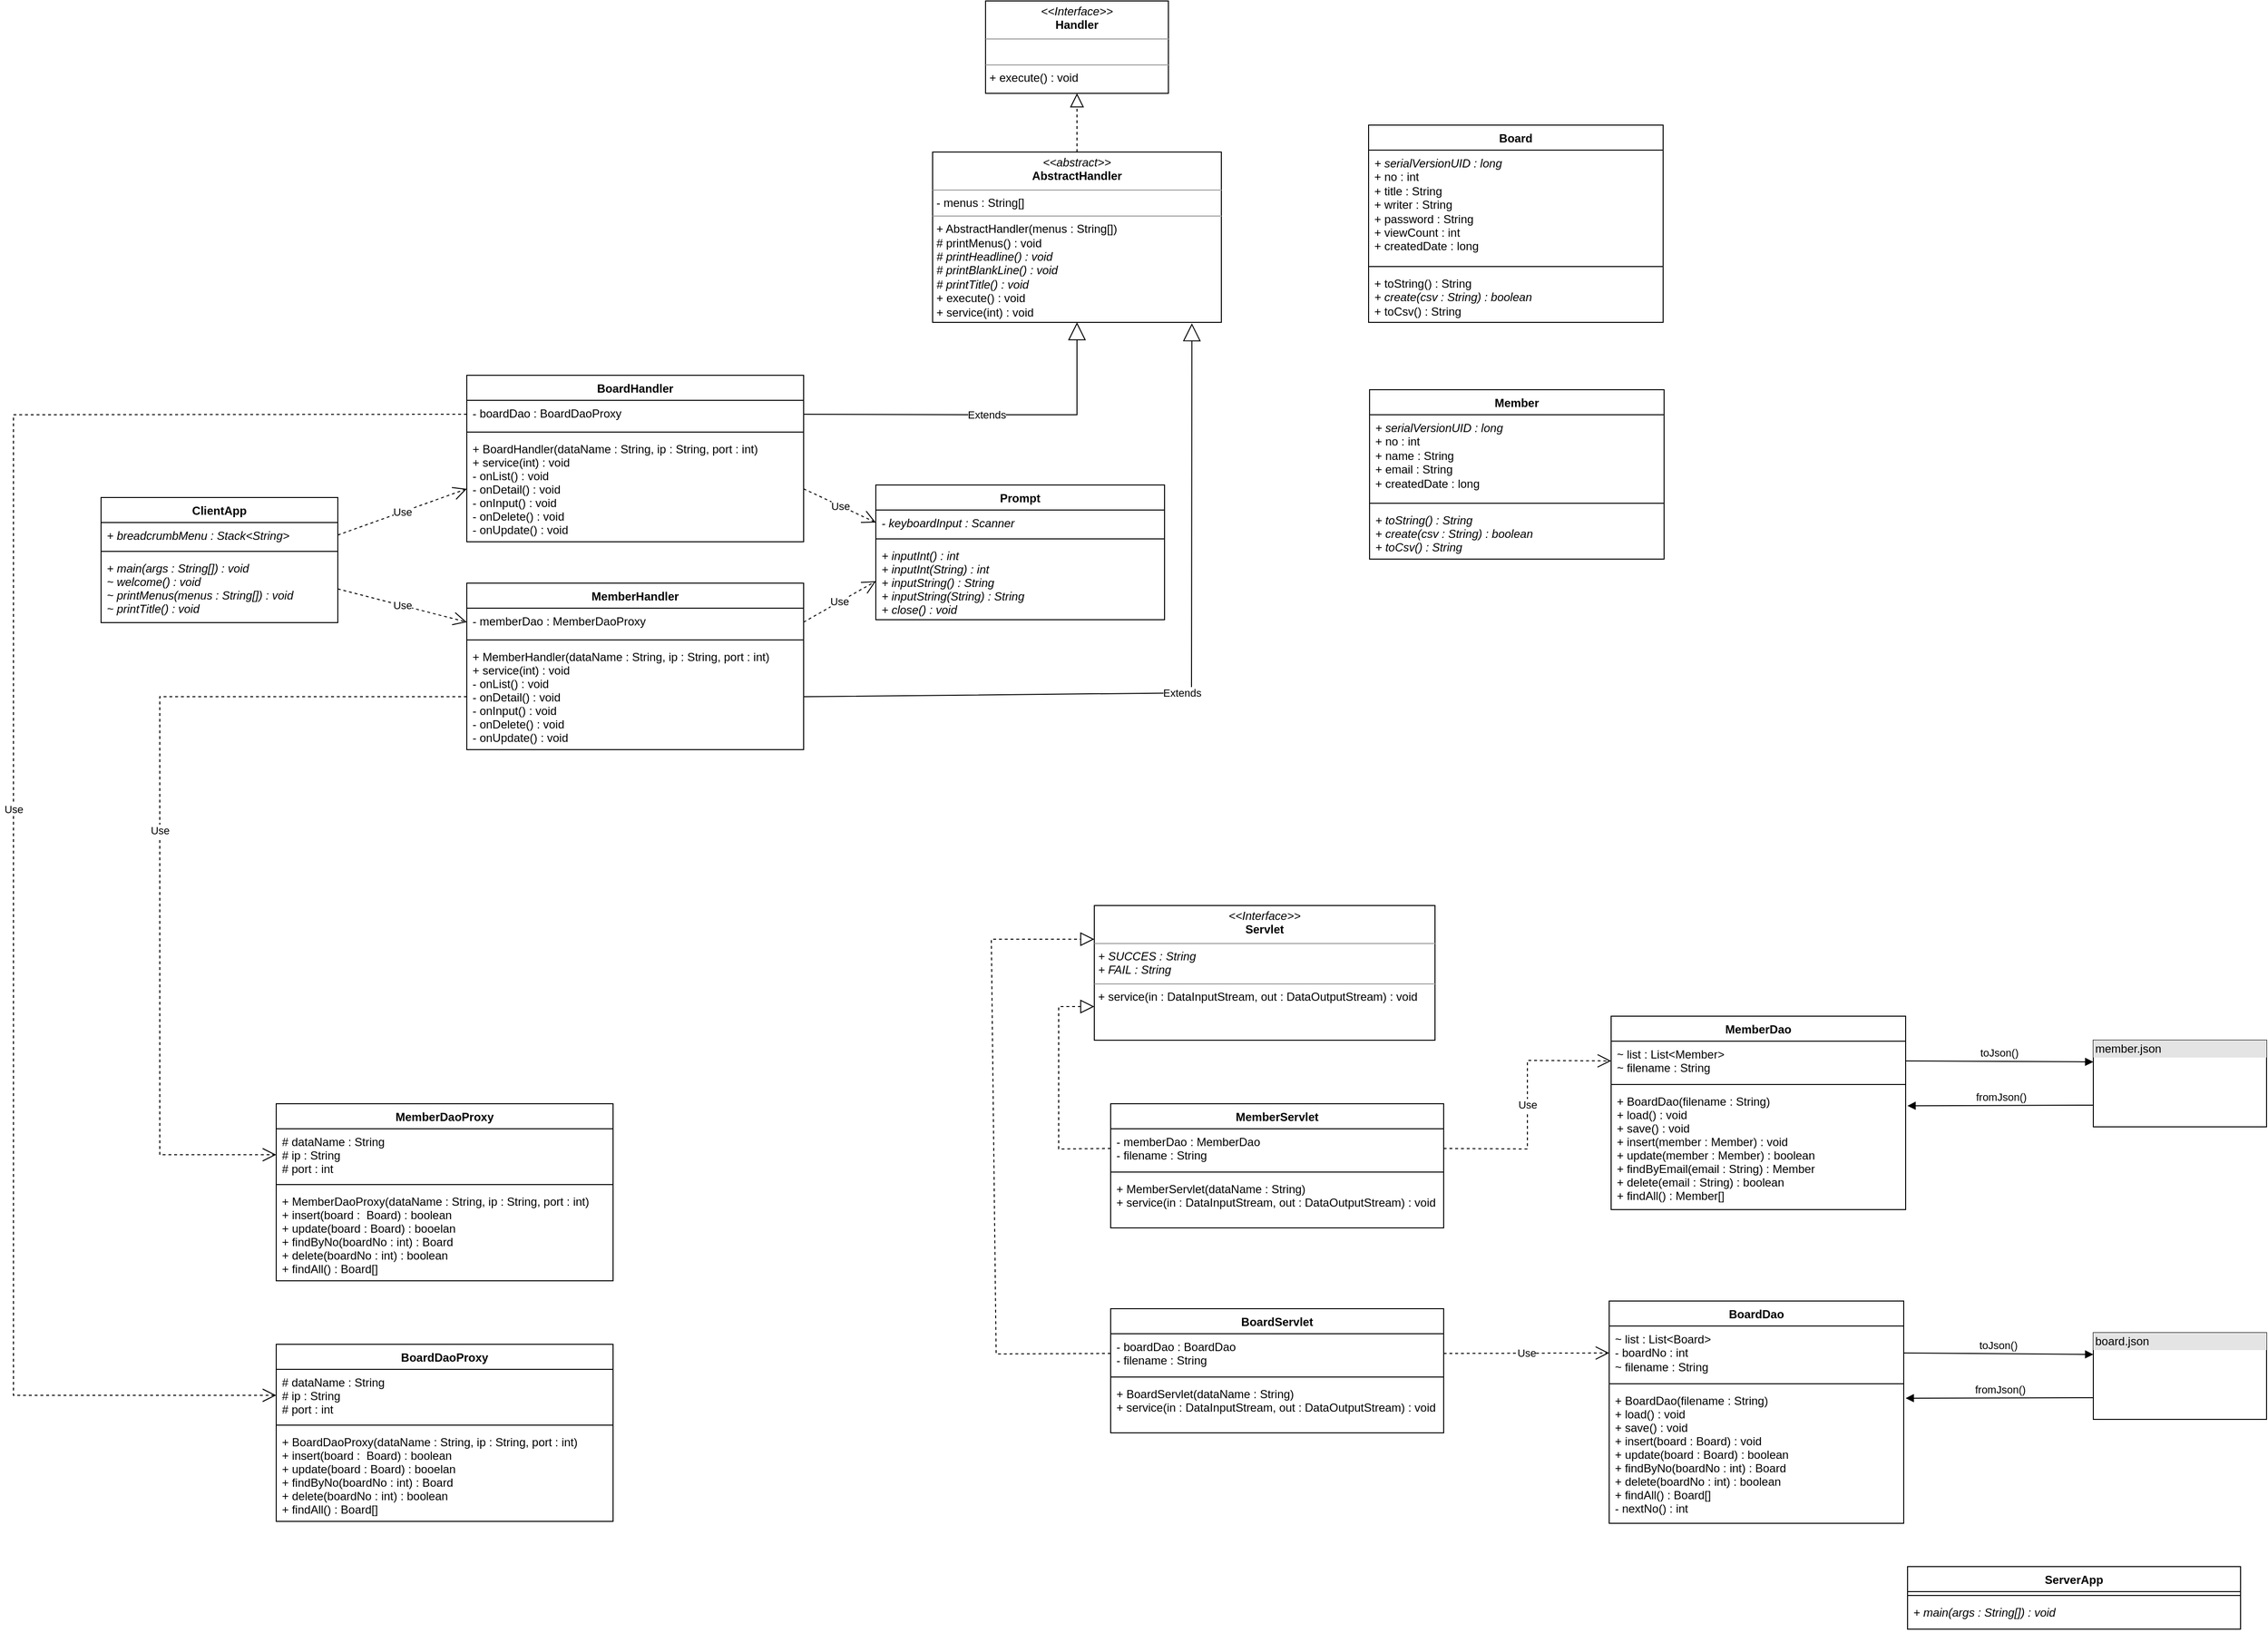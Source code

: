 <mxfile version="20.2.5" type="github">
  <diagram id="C5RBs43oDa-KdzZeNtuy" name="Page-1">
    <mxGraphModel dx="6349" dy="1686" grid="0" gridSize="10" guides="1" tooltips="1" connect="1" arrows="1" fold="1" page="1" pageScale="1" pageWidth="3300" pageHeight="4681" math="0" shadow="0">
      <root>
        <mxCell id="WIyWlLk6GJQsqaUBKTNV-0" />
        <mxCell id="WIyWlLk6GJQsqaUBKTNV-1" parent="WIyWlLk6GJQsqaUBKTNV-0" />
        <mxCell id="02kZX4TiF7mCHS1HIEjt-1" value="BoardHandler" style="swimlane;fontStyle=1;align=center;verticalAlign=top;childLayout=stackLayout;horizontal=1;startSize=26;horizontalStack=0;resizeParent=1;resizeParentMax=0;resizeLast=0;collapsible=1;marginBottom=0;fillColor=default;" parent="WIyWlLk6GJQsqaUBKTNV-1" vertex="1">
          <mxGeometry x="-1189" y="611" width="350" height="173" as="geometry" />
        </mxCell>
        <mxCell id="02kZX4TiF7mCHS1HIEjt-2" value="- boardDao : BoardDaoProxy" style="text;strokeColor=none;fillColor=none;align=left;verticalAlign=top;spacingLeft=4;spacingRight=4;overflow=hidden;rotatable=0;points=[[0,0.5],[1,0.5]];portConstraint=eastwest;" parent="02kZX4TiF7mCHS1HIEjt-1" vertex="1">
          <mxGeometry y="26" width="350" height="29" as="geometry" />
        </mxCell>
        <mxCell id="02kZX4TiF7mCHS1HIEjt-3" value="" style="line;strokeWidth=1;fillColor=none;align=left;verticalAlign=middle;spacingTop=-1;spacingLeft=3;spacingRight=3;rotatable=0;labelPosition=right;points=[];portConstraint=eastwest;" parent="02kZX4TiF7mCHS1HIEjt-1" vertex="1">
          <mxGeometry y="55" width="350" height="8" as="geometry" />
        </mxCell>
        <mxCell id="02kZX4TiF7mCHS1HIEjt-4" value="+ BoardHandler(dataName : String, ip : String, port : int)&#xa;+ service(int) : void&#xa;- onList() : void&#xa;- onDetail() : void&#xa;- onInput() : void&#xa;- onDelete() : void&#xa;- onUpdate() : void" style="text;strokeColor=none;fillColor=none;align=left;verticalAlign=top;spacingLeft=4;spacingRight=4;overflow=hidden;rotatable=0;points=[[0,0.5],[1,0.5]];portConstraint=eastwest;" parent="02kZX4TiF7mCHS1HIEjt-1" vertex="1">
          <mxGeometry y="63" width="350" height="110" as="geometry" />
        </mxCell>
        <mxCell id="02kZX4TiF7mCHS1HIEjt-17" value="MemberHandler" style="swimlane;fontStyle=1;align=center;verticalAlign=top;childLayout=stackLayout;horizontal=1;startSize=26;horizontalStack=0;resizeParent=1;resizeParentMax=0;resizeLast=0;collapsible=1;marginBottom=0;fillColor=default;" parent="WIyWlLk6GJQsqaUBKTNV-1" vertex="1">
          <mxGeometry x="-1189" y="827" width="350" height="173" as="geometry" />
        </mxCell>
        <mxCell id="02kZX4TiF7mCHS1HIEjt-18" value="- memberDao : MemberDaoProxy" style="text;strokeColor=none;fillColor=none;align=left;verticalAlign=top;spacingLeft=4;spacingRight=4;overflow=hidden;rotatable=0;points=[[0,0.5],[1,0.5]];portConstraint=eastwest;" parent="02kZX4TiF7mCHS1HIEjt-17" vertex="1">
          <mxGeometry y="26" width="350" height="29" as="geometry" />
        </mxCell>
        <mxCell id="02kZX4TiF7mCHS1HIEjt-19" value="" style="line;strokeWidth=1;fillColor=none;align=left;verticalAlign=middle;spacingTop=-1;spacingLeft=3;spacingRight=3;rotatable=0;labelPosition=right;points=[];portConstraint=eastwest;" parent="02kZX4TiF7mCHS1HIEjt-17" vertex="1">
          <mxGeometry y="55" width="350" height="8" as="geometry" />
        </mxCell>
        <mxCell id="02kZX4TiF7mCHS1HIEjt-20" value="+ MemberHandler(dataName : String, ip : String, port : int)&#xa;+ service(int) : void&#xa;- onList() : void&#xa;- onDetail() : void&#xa;- onInput() : void&#xa;- onDelete() : void&#xa;- onUpdate() : void" style="text;strokeColor=none;fillColor=none;align=left;verticalAlign=top;spacingLeft=4;spacingRight=4;overflow=hidden;rotatable=0;points=[[0,0.5],[1,0.5]];portConstraint=eastwest;" parent="02kZX4TiF7mCHS1HIEjt-17" vertex="1">
          <mxGeometry y="63" width="350" height="110" as="geometry" />
        </mxCell>
        <mxCell id="02kZX4TiF7mCHS1HIEjt-21" value="&lt;p style=&quot;margin:0px;margin-top:4px;text-align:center;&quot;&gt;&lt;i&gt;&amp;lt;&amp;lt;abstract&amp;gt;&amp;gt;&lt;/i&gt;&lt;br&gt;&lt;b&gt;AbstractHandler&lt;/b&gt;&lt;/p&gt;&lt;hr size=&quot;1&quot;&gt;&lt;p style=&quot;margin:0px;margin-left:4px;&quot;&gt;- menus : String[]&lt;/p&gt;&lt;hr size=&quot;1&quot;&gt;&lt;p style=&quot;margin:0px;margin-left:4px;&quot;&gt;+ AbstractHandler(menus : String[])&lt;/p&gt;&lt;p style=&quot;margin:0px;margin-left:4px;&quot;&gt;# printMenus() : void&lt;/p&gt;&lt;p style=&quot;margin:0px;margin-left:4px;&quot;&gt;&lt;i&gt;# printHeadline() : void&lt;/i&gt;&lt;/p&gt;&lt;p style=&quot;margin:0px;margin-left:4px;&quot;&gt;&lt;i&gt;# printBlankLine() : void&lt;/i&gt;&lt;/p&gt;&lt;p style=&quot;margin:0px;margin-left:4px;&quot;&gt;&lt;i&gt;# printTitle() : void&lt;/i&gt;&lt;/p&gt;&lt;p style=&quot;margin:0px;margin-left:4px;&quot;&gt;+ execute() : void&lt;/p&gt;&lt;p style=&quot;margin:0px;margin-left:4px;&quot;&gt;+ service(int) : void&lt;/p&gt;" style="verticalAlign=top;align=left;overflow=fill;fontSize=12;fontFamily=Helvetica;html=1;fillColor=default;" parent="WIyWlLk6GJQsqaUBKTNV-1" vertex="1">
          <mxGeometry x="-705" y="379" width="300" height="177" as="geometry" />
        </mxCell>
        <mxCell id="02kZX4TiF7mCHS1HIEjt-22" value="Extends" style="endArrow=block;endSize=16;endFill=0;html=1;rounded=0;exitX=1;exitY=0.5;exitDx=0;exitDy=0;entryX=0.5;entryY=1;entryDx=0;entryDy=0;" parent="WIyWlLk6GJQsqaUBKTNV-1" source="02kZX4TiF7mCHS1HIEjt-2" target="02kZX4TiF7mCHS1HIEjt-21" edge="1">
          <mxGeometry width="160" relative="1" as="geometry">
            <mxPoint x="-559.5" y="863" as="sourcePoint" />
            <mxPoint x="-618.5" y="710" as="targetPoint" />
            <Array as="points">
              <mxPoint x="-643" y="652" />
              <mxPoint x="-555" y="652" />
            </Array>
          </mxGeometry>
        </mxCell>
        <mxCell id="02kZX4TiF7mCHS1HIEjt-23" value="Extends" style="endArrow=block;endSize=16;endFill=0;html=1;rounded=0;exitX=1;exitY=0.5;exitDx=0;exitDy=0;entryX=0.898;entryY=1.006;entryDx=0;entryDy=0;entryPerimeter=0;" parent="WIyWlLk6GJQsqaUBKTNV-1" source="02kZX4TiF7mCHS1HIEjt-20" target="02kZX4TiF7mCHS1HIEjt-21" edge="1">
          <mxGeometry width="160" relative="1" as="geometry">
            <mxPoint x="-559.5" y="863" as="sourcePoint" />
            <mxPoint x="-778" y="589" as="targetPoint" />
            <Array as="points">
              <mxPoint x="-436" y="941" />
            </Array>
          </mxGeometry>
        </mxCell>
        <mxCell id="02kZX4TiF7mCHS1HIEjt-24" value="Prompt" style="swimlane;fontStyle=1;align=center;verticalAlign=top;childLayout=stackLayout;horizontal=1;startSize=26;horizontalStack=0;resizeParent=1;resizeParentMax=0;resizeLast=0;collapsible=1;marginBottom=0;fillColor=default;" parent="WIyWlLk6GJQsqaUBKTNV-1" vertex="1">
          <mxGeometry x="-764" y="725" width="300" height="140" as="geometry" />
        </mxCell>
        <mxCell id="02kZX4TiF7mCHS1HIEjt-25" value="- keyboardInput : Scanner" style="text;strokeColor=none;fillColor=none;align=left;verticalAlign=top;spacingLeft=4;spacingRight=4;overflow=hidden;rotatable=0;points=[[0,0.5],[1,0.5]];portConstraint=eastwest;fontStyle=2" parent="02kZX4TiF7mCHS1HIEjt-24" vertex="1">
          <mxGeometry y="26" width="300" height="26" as="geometry" />
        </mxCell>
        <mxCell id="02kZX4TiF7mCHS1HIEjt-26" value="" style="line;strokeWidth=1;fillColor=none;align=left;verticalAlign=middle;spacingTop=-1;spacingLeft=3;spacingRight=3;rotatable=0;labelPosition=right;points=[];portConstraint=eastwest;" parent="02kZX4TiF7mCHS1HIEjt-24" vertex="1">
          <mxGeometry y="52" width="300" height="8" as="geometry" />
        </mxCell>
        <mxCell id="02kZX4TiF7mCHS1HIEjt-27" value="+ inputInt() : int&#xa;+ inputInt(String) : int&#xa;+ inputString() : String&#xa;+ inputString(String) : String&#xa;+ close() : void" style="text;strokeColor=none;fillColor=none;align=left;verticalAlign=top;spacingLeft=4;spacingRight=4;overflow=hidden;rotatable=0;points=[[0,0.5],[1,0.5]];portConstraint=eastwest;fontStyle=2" parent="02kZX4TiF7mCHS1HIEjt-24" vertex="1">
          <mxGeometry y="60" width="300" height="80" as="geometry" />
        </mxCell>
        <mxCell id="02kZX4TiF7mCHS1HIEjt-29" value="BoardDaoProxy" style="swimlane;fontStyle=1;align=center;verticalAlign=top;childLayout=stackLayout;horizontal=1;startSize=26;horizontalStack=0;resizeParent=1;resizeParentMax=0;resizeLast=0;collapsible=1;marginBottom=0;fillColor=default;" parent="WIyWlLk6GJQsqaUBKTNV-1" vertex="1">
          <mxGeometry x="-1387" y="1618" width="350" height="184" as="geometry" />
        </mxCell>
        <mxCell id="02kZX4TiF7mCHS1HIEjt-30" value="# dataName : String&#xa;# ip : String&#xa;# port : int" style="text;strokeColor=none;fillColor=none;align=left;verticalAlign=top;spacingLeft=4;spacingRight=4;overflow=hidden;rotatable=0;points=[[0,0.5],[1,0.5]];portConstraint=eastwest;" parent="02kZX4TiF7mCHS1HIEjt-29" vertex="1">
          <mxGeometry y="26" width="350" height="54" as="geometry" />
        </mxCell>
        <mxCell id="02kZX4TiF7mCHS1HIEjt-31" value="" style="line;strokeWidth=1;fillColor=none;align=left;verticalAlign=middle;spacingTop=-1;spacingLeft=3;spacingRight=3;rotatable=0;labelPosition=right;points=[];portConstraint=eastwest;" parent="02kZX4TiF7mCHS1HIEjt-29" vertex="1">
          <mxGeometry y="80" width="350" height="8" as="geometry" />
        </mxCell>
        <mxCell id="02kZX4TiF7mCHS1HIEjt-32" value="+ BoardDaoProxy(dataName : String, ip : String, port : int)&#xa;+ insert(board :  Board) : boolean&#xa;+ update(board : Board) : booelan&#xa;+ findByNo(boardNo : int) : Board&#xa;+ delete(boardNo : int) : boolean&#xa;+ findAll() : Board[]" style="text;strokeColor=none;fillColor=none;align=left;verticalAlign=top;spacingLeft=4;spacingRight=4;overflow=hidden;rotatable=0;points=[[0,0.5],[1,0.5]];portConstraint=eastwest;" parent="02kZX4TiF7mCHS1HIEjt-29" vertex="1">
          <mxGeometry y="88" width="350" height="96" as="geometry" />
        </mxCell>
        <mxCell id="33p-9GInRLQPWwoRsmH9-0" value="&lt;p style=&quot;margin:0px;margin-top:4px;text-align:center;&quot;&gt;&lt;i&gt;&amp;lt;&amp;lt;Interface&amp;gt;&amp;gt;&lt;/i&gt;&lt;br&gt;&lt;b&gt;Handler&lt;/b&gt;&lt;/p&gt;&lt;hr size=&quot;1&quot;&gt;&lt;p style=&quot;margin:0px;margin-left:4px;&quot;&gt;&lt;br&gt;&lt;/p&gt;&lt;hr size=&quot;1&quot;&gt;&lt;p style=&quot;margin:0px;margin-left:4px;&quot;&gt;+ execute() : void&lt;/p&gt;" style="verticalAlign=top;align=left;overflow=fill;fontSize=12;fontFamily=Helvetica;html=1;" vertex="1" parent="WIyWlLk6GJQsqaUBKTNV-1">
          <mxGeometry x="-650" y="222" width="190" height="96" as="geometry" />
        </mxCell>
        <mxCell id="33p-9GInRLQPWwoRsmH9-2" value="" style="endArrow=block;dashed=1;endFill=0;endSize=12;html=1;rounded=0;entryX=0.5;entryY=1;entryDx=0;entryDy=0;exitX=0.5;exitY=0;exitDx=0;exitDy=0;" edge="1" parent="WIyWlLk6GJQsqaUBKTNV-1" source="02kZX4TiF7mCHS1HIEjt-21" target="33p-9GInRLQPWwoRsmH9-0">
          <mxGeometry width="160" relative="1" as="geometry">
            <mxPoint x="-769.5" y="509" as="sourcePoint" />
            <mxPoint x="-609.5" y="509" as="targetPoint" />
          </mxGeometry>
        </mxCell>
        <mxCell id="33p-9GInRLQPWwoRsmH9-5" value="ClientApp" style="swimlane;fontStyle=1;align=center;verticalAlign=top;childLayout=stackLayout;horizontal=1;startSize=26;horizontalStack=0;resizeParent=1;resizeParentMax=0;resizeLast=0;collapsible=1;marginBottom=0;" vertex="1" parent="WIyWlLk6GJQsqaUBKTNV-1">
          <mxGeometry x="-1569" y="738" width="246" height="130" as="geometry" />
        </mxCell>
        <mxCell id="33p-9GInRLQPWwoRsmH9-6" value="+ breadcrumbMenu : Stack&lt;String&gt;" style="text;strokeColor=none;fillColor=none;align=left;verticalAlign=top;spacingLeft=4;spacingRight=4;overflow=hidden;rotatable=0;points=[[0,0.5],[1,0.5]];portConstraint=eastwest;fontStyle=2" vertex="1" parent="33p-9GInRLQPWwoRsmH9-5">
          <mxGeometry y="26" width="246" height="26" as="geometry" />
        </mxCell>
        <mxCell id="33p-9GInRLQPWwoRsmH9-7" value="" style="line;strokeWidth=1;fillColor=none;align=left;verticalAlign=middle;spacingTop=-1;spacingLeft=3;spacingRight=3;rotatable=0;labelPosition=right;points=[];portConstraint=eastwest;" vertex="1" parent="33p-9GInRLQPWwoRsmH9-5">
          <mxGeometry y="52" width="246" height="8" as="geometry" />
        </mxCell>
        <mxCell id="33p-9GInRLQPWwoRsmH9-8" value="+ main(args : String[]) : void&#xa;~ welcome() : void&#xa;~ printMenus(menus : String[]) : void&#xa;~ printTitle() : void" style="text;strokeColor=none;fillColor=none;align=left;verticalAlign=top;spacingLeft=4;spacingRight=4;overflow=hidden;rotatable=0;points=[[0,0.5],[1,0.5]];portConstraint=eastwest;fontStyle=2" vertex="1" parent="33p-9GInRLQPWwoRsmH9-5">
          <mxGeometry y="60" width="246" height="70" as="geometry" />
        </mxCell>
        <mxCell id="33p-9GInRLQPWwoRsmH9-9" value="MemberDaoProxy" style="swimlane;fontStyle=1;align=center;verticalAlign=top;childLayout=stackLayout;horizontal=1;startSize=26;horizontalStack=0;resizeParent=1;resizeParentMax=0;resizeLast=0;collapsible=1;marginBottom=0;fillColor=default;" vertex="1" parent="WIyWlLk6GJQsqaUBKTNV-1">
          <mxGeometry x="-1387" y="1368" width="350" height="184" as="geometry" />
        </mxCell>
        <mxCell id="33p-9GInRLQPWwoRsmH9-10" value="# dataName : String&#xa;# ip : String&#xa;# port : int" style="text;strokeColor=none;fillColor=none;align=left;verticalAlign=top;spacingLeft=4;spacingRight=4;overflow=hidden;rotatable=0;points=[[0,0.5],[1,0.5]];portConstraint=eastwest;" vertex="1" parent="33p-9GInRLQPWwoRsmH9-9">
          <mxGeometry y="26" width="350" height="54" as="geometry" />
        </mxCell>
        <mxCell id="33p-9GInRLQPWwoRsmH9-11" value="" style="line;strokeWidth=1;fillColor=none;align=left;verticalAlign=middle;spacingTop=-1;spacingLeft=3;spacingRight=3;rotatable=0;labelPosition=right;points=[];portConstraint=eastwest;" vertex="1" parent="33p-9GInRLQPWwoRsmH9-9">
          <mxGeometry y="80" width="350" height="8" as="geometry" />
        </mxCell>
        <mxCell id="33p-9GInRLQPWwoRsmH9-12" value="+ MemberDaoProxy(dataName : String, ip : String, port : int)&#xa;+ insert(board :  Board) : boolean&#xa;+ update(board : Board) : booelan&#xa;+ findByNo(boardNo : int) : Board&#xa;+ delete(boardNo : int) : boolean&#xa;+ findAll() : Board[]" style="text;strokeColor=none;fillColor=none;align=left;verticalAlign=top;spacingLeft=4;spacingRight=4;overflow=hidden;rotatable=0;points=[[0,0.5],[1,0.5]];portConstraint=eastwest;" vertex="1" parent="33p-9GInRLQPWwoRsmH9-9">
          <mxGeometry y="88" width="350" height="96" as="geometry" />
        </mxCell>
        <mxCell id="33p-9GInRLQPWwoRsmH9-13" value="Board" style="swimlane;fontStyle=1;align=center;verticalAlign=top;childLayout=stackLayout;horizontal=1;startSize=26;horizontalStack=0;resizeParent=1;resizeParentMax=0;resizeLast=0;collapsible=1;marginBottom=0;" vertex="1" parent="WIyWlLk6GJQsqaUBKTNV-1">
          <mxGeometry x="-252" y="351" width="306" height="205" as="geometry" />
        </mxCell>
        <mxCell id="33p-9GInRLQPWwoRsmH9-14" value="&lt;i&gt;+ serialVersionUID : long&lt;/i&gt;&lt;br&gt;+ no : int&lt;br&gt;+ title : String&lt;br&gt;+ writer : String&lt;br&gt;+ password : String&lt;br&gt;+ viewCount : int&lt;br&gt;+ createdDate : long" style="text;strokeColor=none;fillColor=none;align=left;verticalAlign=top;spacingLeft=4;spacingRight=4;overflow=hidden;rotatable=0;points=[[0,0.5],[1,0.5]];portConstraint=eastwest;fontStyle=0;html=1;" vertex="1" parent="33p-9GInRLQPWwoRsmH9-13">
          <mxGeometry y="26" width="306" height="117" as="geometry" />
        </mxCell>
        <mxCell id="33p-9GInRLQPWwoRsmH9-15" value="" style="line;strokeWidth=1;fillColor=none;align=left;verticalAlign=middle;spacingTop=-1;spacingLeft=3;spacingRight=3;rotatable=0;labelPosition=right;points=[];portConstraint=eastwest;" vertex="1" parent="33p-9GInRLQPWwoRsmH9-13">
          <mxGeometry y="143" width="306" height="8" as="geometry" />
        </mxCell>
        <mxCell id="33p-9GInRLQPWwoRsmH9-16" value="+ toString() : String&lt;br&gt;&lt;i&gt;+ create(csv : String) : boolean&lt;/i&gt;&lt;br&gt;+ toCsv() : String" style="text;strokeColor=none;fillColor=none;align=left;verticalAlign=top;spacingLeft=4;spacingRight=4;overflow=hidden;rotatable=0;points=[[0,0.5],[1,0.5]];portConstraint=eastwest;fontStyle=0;html=1;" vertex="1" parent="33p-9GInRLQPWwoRsmH9-13">
          <mxGeometry y="151" width="306" height="54" as="geometry" />
        </mxCell>
        <mxCell id="33p-9GInRLQPWwoRsmH9-17" value="Member" style="swimlane;fontStyle=1;align=center;verticalAlign=top;childLayout=stackLayout;horizontal=1;startSize=26;horizontalStack=0;resizeParent=1;resizeParentMax=0;resizeLast=0;collapsible=1;marginBottom=0;" vertex="1" parent="WIyWlLk6GJQsqaUBKTNV-1">
          <mxGeometry x="-251" y="626" width="306" height="176" as="geometry" />
        </mxCell>
        <mxCell id="33p-9GInRLQPWwoRsmH9-18" value="&lt;i&gt;+ serialVersionUID : long&lt;/i&gt;&lt;br&gt;+ no : int&lt;br&gt;+ name : String&lt;br&gt;+ email : String&lt;br&gt;+ createdDate : long&lt;br&gt;" style="text;strokeColor=none;fillColor=none;align=left;verticalAlign=top;spacingLeft=4;spacingRight=4;overflow=hidden;rotatable=0;points=[[0,0.5],[1,0.5]];portConstraint=eastwest;fontStyle=0;html=1;" vertex="1" parent="33p-9GInRLQPWwoRsmH9-17">
          <mxGeometry y="26" width="306" height="88" as="geometry" />
        </mxCell>
        <mxCell id="33p-9GInRLQPWwoRsmH9-19" value="" style="line;strokeWidth=1;fillColor=none;align=left;verticalAlign=middle;spacingTop=-1;spacingLeft=3;spacingRight=3;rotatable=0;labelPosition=right;points=[];portConstraint=eastwest;" vertex="1" parent="33p-9GInRLQPWwoRsmH9-17">
          <mxGeometry y="114" width="306" height="8" as="geometry" />
        </mxCell>
        <mxCell id="33p-9GInRLQPWwoRsmH9-20" value="+ toString() : String&#xa;+ create(csv : String) : boolean&#xa;+ toCsv() : String" style="text;strokeColor=none;fillColor=none;align=left;verticalAlign=top;spacingLeft=4;spacingRight=4;overflow=hidden;rotatable=0;points=[[0,0.5],[1,0.5]];portConstraint=eastwest;fontStyle=2" vertex="1" parent="33p-9GInRLQPWwoRsmH9-17">
          <mxGeometry y="122" width="306" height="54" as="geometry" />
        </mxCell>
        <mxCell id="33p-9GInRLQPWwoRsmH9-24" value="BoardDao" style="swimlane;fontStyle=1;align=center;verticalAlign=top;childLayout=stackLayout;horizontal=1;startSize=26;horizontalStack=0;resizeParent=1;resizeParentMax=0;resizeLast=0;collapsible=1;marginBottom=0;" vertex="1" parent="WIyWlLk6GJQsqaUBKTNV-1">
          <mxGeometry x="-2" y="1573" width="306" height="231" as="geometry" />
        </mxCell>
        <mxCell id="33p-9GInRLQPWwoRsmH9-25" value="~ list : List&amp;lt;Board&amp;gt;&lt;br&gt;- boardNo : int&lt;br&gt;~ filename : String" style="text;strokeColor=none;fillColor=none;align=left;verticalAlign=top;spacingLeft=4;spacingRight=4;overflow=hidden;rotatable=0;points=[[0,0.5],[1,0.5]];portConstraint=eastwest;fontStyle=0;html=1;" vertex="1" parent="33p-9GInRLQPWwoRsmH9-24">
          <mxGeometry y="26" width="306" height="56" as="geometry" />
        </mxCell>
        <mxCell id="33p-9GInRLQPWwoRsmH9-26" value="" style="line;strokeWidth=1;fillColor=none;align=left;verticalAlign=middle;spacingTop=-1;spacingLeft=3;spacingRight=3;rotatable=0;labelPosition=right;points=[];portConstraint=eastwest;" vertex="1" parent="33p-9GInRLQPWwoRsmH9-24">
          <mxGeometry y="82" width="306" height="8" as="geometry" />
        </mxCell>
        <mxCell id="33p-9GInRLQPWwoRsmH9-27" value="+ BoardDao(filename : String)&#xa;+ load() : void&#xa;+ save() : void&#xa;+ insert(board : Board) : void&#xa;+ update(board : Board) : boolean&#xa;+ findByNo(boardNo : int) : Board&#xa;+ delete(boardNo : int) : boolean&#xa;+ findAll() : Board[]&#xa;- nextNo() : int&#xa;" style="text;strokeColor=none;fillColor=none;align=left;verticalAlign=top;spacingLeft=4;spacingRight=4;overflow=hidden;rotatable=0;points=[[0,0.5],[1,0.5]];portConstraint=eastwest;fontStyle=0" vertex="1" parent="33p-9GInRLQPWwoRsmH9-24">
          <mxGeometry y="90" width="306" height="141" as="geometry" />
        </mxCell>
        <mxCell id="33p-9GInRLQPWwoRsmH9-28" value="MemberDao" style="swimlane;fontStyle=1;align=center;verticalAlign=top;childLayout=stackLayout;horizontal=1;startSize=26;horizontalStack=0;resizeParent=1;resizeParentMax=0;resizeLast=0;collapsible=1;marginBottom=0;" vertex="1" parent="WIyWlLk6GJQsqaUBKTNV-1">
          <mxGeometry y="1277" width="306" height="201" as="geometry" />
        </mxCell>
        <mxCell id="33p-9GInRLQPWwoRsmH9-29" value="~ list : List&amp;lt;Member&amp;gt;&lt;br&gt;~ filename : String" style="text;strokeColor=none;fillColor=none;align=left;verticalAlign=top;spacingLeft=4;spacingRight=4;overflow=hidden;rotatable=0;points=[[0,0.5],[1,0.5]];portConstraint=eastwest;fontStyle=0;html=1;" vertex="1" parent="33p-9GInRLQPWwoRsmH9-28">
          <mxGeometry y="26" width="306" height="41" as="geometry" />
        </mxCell>
        <mxCell id="33p-9GInRLQPWwoRsmH9-30" value="" style="line;strokeWidth=1;fillColor=none;align=left;verticalAlign=middle;spacingTop=-1;spacingLeft=3;spacingRight=3;rotatable=0;labelPosition=right;points=[];portConstraint=eastwest;" vertex="1" parent="33p-9GInRLQPWwoRsmH9-28">
          <mxGeometry y="67" width="306" height="8" as="geometry" />
        </mxCell>
        <mxCell id="33p-9GInRLQPWwoRsmH9-31" value="+ BoardDao(filename : String)&#xa;+ load() : void&#xa;+ save() : void&#xa;+ insert(member : Member) : void&#xa;+ update(member : Member) : boolean&#xa;+ findByEmail(email : String) : Member &#xa;+ delete(email : String) : boolean&#xa;+ findAll() : Member[]&#xa;" style="text;strokeColor=none;fillColor=none;align=left;verticalAlign=top;spacingLeft=4;spacingRight=4;overflow=hidden;rotatable=0;points=[[0,0.5],[1,0.5]];portConstraint=eastwest;fontStyle=0" vertex="1" parent="33p-9GInRLQPWwoRsmH9-28">
          <mxGeometry y="75" width="306" height="126" as="geometry" />
        </mxCell>
        <mxCell id="33p-9GInRLQPWwoRsmH9-32" value="BoardServlet" style="swimlane;fontStyle=1;align=center;verticalAlign=top;childLayout=stackLayout;horizontal=1;startSize=26;horizontalStack=0;resizeParent=1;resizeParentMax=0;resizeLast=0;collapsible=1;marginBottom=0;" vertex="1" parent="WIyWlLk6GJQsqaUBKTNV-1">
          <mxGeometry x="-520" y="1581" width="346" height="129" as="geometry" />
        </mxCell>
        <mxCell id="33p-9GInRLQPWwoRsmH9-33" value="- boardDao : BoardDao&lt;br&gt;- filename : String" style="text;strokeColor=none;fillColor=none;align=left;verticalAlign=top;spacingLeft=4;spacingRight=4;overflow=hidden;rotatable=0;points=[[0,0.5],[1,0.5]];portConstraint=eastwest;fontStyle=0;html=1;" vertex="1" parent="33p-9GInRLQPWwoRsmH9-32">
          <mxGeometry y="26" width="346" height="41" as="geometry" />
        </mxCell>
        <mxCell id="33p-9GInRLQPWwoRsmH9-34" value="" style="line;strokeWidth=1;fillColor=none;align=left;verticalAlign=middle;spacingTop=-1;spacingLeft=3;spacingRight=3;rotatable=0;labelPosition=right;points=[];portConstraint=eastwest;" vertex="1" parent="33p-9GInRLQPWwoRsmH9-32">
          <mxGeometry y="67" width="346" height="8" as="geometry" />
        </mxCell>
        <mxCell id="33p-9GInRLQPWwoRsmH9-35" value="+ BoardServlet(dataName : String)&#xa;+ service(in : DataInputStream, out : DataOutputStream) : void" style="text;strokeColor=none;fillColor=none;align=left;verticalAlign=top;spacingLeft=4;spacingRight=4;overflow=hidden;rotatable=0;points=[[0,0.5],[1,0.5]];portConstraint=eastwest;fontStyle=0" vertex="1" parent="33p-9GInRLQPWwoRsmH9-32">
          <mxGeometry y="75" width="346" height="54" as="geometry" />
        </mxCell>
        <mxCell id="33p-9GInRLQPWwoRsmH9-36" value="MemberServlet" style="swimlane;fontStyle=1;align=center;verticalAlign=top;childLayout=stackLayout;horizontal=1;startSize=26;horizontalStack=0;resizeParent=1;resizeParentMax=0;resizeLast=0;collapsible=1;marginBottom=0;" vertex="1" parent="WIyWlLk6GJQsqaUBKTNV-1">
          <mxGeometry x="-520" y="1368" width="346" height="129" as="geometry" />
        </mxCell>
        <mxCell id="33p-9GInRLQPWwoRsmH9-37" value="- memberDao : MemberDao&lt;br&gt;- filename : String" style="text;strokeColor=none;fillColor=none;align=left;verticalAlign=top;spacingLeft=4;spacingRight=4;overflow=hidden;rotatable=0;points=[[0,0.5],[1,0.5]];portConstraint=eastwest;fontStyle=0;html=1;" vertex="1" parent="33p-9GInRLQPWwoRsmH9-36">
          <mxGeometry y="26" width="346" height="41" as="geometry" />
        </mxCell>
        <mxCell id="33p-9GInRLQPWwoRsmH9-38" value="" style="line;strokeWidth=1;fillColor=none;align=left;verticalAlign=middle;spacingTop=-1;spacingLeft=3;spacingRight=3;rotatable=0;labelPosition=right;points=[];portConstraint=eastwest;" vertex="1" parent="33p-9GInRLQPWwoRsmH9-36">
          <mxGeometry y="67" width="346" height="8" as="geometry" />
        </mxCell>
        <mxCell id="33p-9GInRLQPWwoRsmH9-39" value="+ MemberServlet(dataName : String)&#xa;+ service(in : DataInputStream, out : DataOutputStream) : void" style="text;strokeColor=none;fillColor=none;align=left;verticalAlign=top;spacingLeft=4;spacingRight=4;overflow=hidden;rotatable=0;points=[[0,0.5],[1,0.5]];portConstraint=eastwest;fontStyle=0" vertex="1" parent="33p-9GInRLQPWwoRsmH9-36">
          <mxGeometry y="75" width="346" height="54" as="geometry" />
        </mxCell>
        <mxCell id="33p-9GInRLQPWwoRsmH9-40" value="&lt;p style=&quot;margin:0px;margin-top:4px;text-align:center;&quot;&gt;&lt;i&gt;&amp;lt;&amp;lt;Interface&amp;gt;&amp;gt;&lt;/i&gt;&lt;br&gt;&lt;b&gt;Servlet&lt;/b&gt;&lt;/p&gt;&lt;hr size=&quot;1&quot;&gt;&lt;p style=&quot;margin:0px;margin-left:4px;&quot;&gt;&lt;i&gt;+ SUCCES : String&lt;/i&gt;&lt;/p&gt;&lt;p style=&quot;margin:0px;margin-left:4px;&quot;&gt;&lt;i&gt;+ FAIL : String&lt;/i&gt;&lt;/p&gt;&lt;hr size=&quot;1&quot;&gt;&lt;p style=&quot;margin:0px;margin-left:4px;&quot;&gt;+ service(in : DataInputStream, out : DataOutputStream) : void&lt;/p&gt;" style="verticalAlign=top;align=left;overflow=fill;fontSize=12;fontFamily=Helvetica;html=1;" vertex="1" parent="WIyWlLk6GJQsqaUBKTNV-1">
          <mxGeometry x="-537" y="1162" width="354" height="140" as="geometry" />
        </mxCell>
        <mxCell id="33p-9GInRLQPWwoRsmH9-41" value="ServerApp" style="swimlane;fontStyle=1;align=center;verticalAlign=top;childLayout=stackLayout;horizontal=1;startSize=26;horizontalStack=0;resizeParent=1;resizeParentMax=0;resizeLast=0;collapsible=1;marginBottom=0;" vertex="1" parent="WIyWlLk6GJQsqaUBKTNV-1">
          <mxGeometry x="308" y="1849" width="346" height="65" as="geometry" />
        </mxCell>
        <mxCell id="33p-9GInRLQPWwoRsmH9-43" value="" style="line;strokeWidth=1;fillColor=none;align=left;verticalAlign=middle;spacingTop=-1;spacingLeft=3;spacingRight=3;rotatable=0;labelPosition=right;points=[];portConstraint=eastwest;" vertex="1" parent="33p-9GInRLQPWwoRsmH9-41">
          <mxGeometry y="26" width="346" height="8" as="geometry" />
        </mxCell>
        <mxCell id="33p-9GInRLQPWwoRsmH9-44" value="+ main(args : String[]) : void" style="text;strokeColor=none;fillColor=none;align=left;verticalAlign=top;spacingLeft=4;spacingRight=4;overflow=hidden;rotatable=0;points=[[0,0.5],[1,0.5]];portConstraint=eastwest;fontStyle=2" vertex="1" parent="33p-9GInRLQPWwoRsmH9-41">
          <mxGeometry y="34" width="346" height="31" as="geometry" />
        </mxCell>
        <mxCell id="33p-9GInRLQPWwoRsmH9-45" value="" style="endArrow=block;dashed=1;endFill=0;endSize=12;html=1;rounded=0;entryX=0;entryY=0.75;entryDx=0;entryDy=0;exitX=0;exitY=0.5;exitDx=0;exitDy=0;" edge="1" parent="WIyWlLk6GJQsqaUBKTNV-1" source="33p-9GInRLQPWwoRsmH9-37" target="33p-9GInRLQPWwoRsmH9-40">
          <mxGeometry width="160" relative="1" as="geometry">
            <mxPoint x="-598" y="1415" as="sourcePoint" />
            <mxPoint x="-422" y="1414" as="targetPoint" />
            <Array as="points">
              <mxPoint x="-574" y="1415" />
              <mxPoint x="-574" y="1267" />
            </Array>
          </mxGeometry>
        </mxCell>
        <mxCell id="33p-9GInRLQPWwoRsmH9-46" value="" style="endArrow=block;dashed=1;endFill=0;endSize=12;html=1;rounded=0;entryX=0;entryY=0.25;entryDx=0;entryDy=0;exitX=0;exitY=0.5;exitDx=0;exitDy=0;" edge="1" parent="WIyWlLk6GJQsqaUBKTNV-1" source="33p-9GInRLQPWwoRsmH9-33" target="33p-9GInRLQPWwoRsmH9-40">
          <mxGeometry width="160" relative="1" as="geometry">
            <mxPoint x="-582" y="1414" as="sourcePoint" />
            <mxPoint x="-422" y="1414" as="targetPoint" />
            <Array as="points">
              <mxPoint x="-639" y="1628" />
              <mxPoint x="-644" y="1197" />
            </Array>
          </mxGeometry>
        </mxCell>
        <mxCell id="33p-9GInRLQPWwoRsmH9-66" value="&lt;div style=&quot;box-sizing:border-box;width:100%;background:#e4e4e4;padding:2px;&quot;&gt;board.json&lt;/div&gt;" style="verticalAlign=top;align=left;overflow=fill;html=1;" vertex="1" parent="WIyWlLk6GJQsqaUBKTNV-1">
          <mxGeometry x="501" y="1606" width="180" height="90" as="geometry" />
        </mxCell>
        <mxCell id="33p-9GInRLQPWwoRsmH9-67" value="&lt;div style=&quot;box-sizing:border-box;width:100%;background:#e4e4e4;padding:2px;&quot;&gt;member.json&lt;/div&gt;" style="verticalAlign=top;align=left;overflow=fill;html=1;" vertex="1" parent="WIyWlLk6GJQsqaUBKTNV-1">
          <mxGeometry x="501" y="1302" width="180" height="90" as="geometry" />
        </mxCell>
        <mxCell id="33p-9GInRLQPWwoRsmH9-68" value="Use" style="endArrow=open;endSize=12;dashed=1;html=1;rounded=0;exitX=1;exitY=0.5;exitDx=0;exitDy=0;entryX=0;entryY=0.5;entryDx=0;entryDy=0;" edge="1" parent="WIyWlLk6GJQsqaUBKTNV-1" source="02kZX4TiF7mCHS1HIEjt-18" target="02kZX4TiF7mCHS1HIEjt-27">
          <mxGeometry width="160" relative="1" as="geometry">
            <mxPoint x="-710" y="742" as="sourcePoint" />
            <mxPoint x="-550" y="742" as="targetPoint" />
          </mxGeometry>
        </mxCell>
        <mxCell id="33p-9GInRLQPWwoRsmH9-69" value="Use" style="endArrow=open;endSize=12;dashed=1;html=1;rounded=0;exitX=1;exitY=0.5;exitDx=0;exitDy=0;entryX=0;entryY=0.5;entryDx=0;entryDy=0;" edge="1" parent="WIyWlLk6GJQsqaUBKTNV-1" source="02kZX4TiF7mCHS1HIEjt-4" target="02kZX4TiF7mCHS1HIEjt-25">
          <mxGeometry width="160" relative="1" as="geometry">
            <mxPoint x="-710" y="742" as="sourcePoint" />
            <mxPoint x="-550" y="742" as="targetPoint" />
          </mxGeometry>
        </mxCell>
        <mxCell id="33p-9GInRLQPWwoRsmH9-74" value="Use" style="endArrow=open;endSize=12;dashed=1;html=1;rounded=0;exitX=1;exitY=0.5;exitDx=0;exitDy=0;entryX=0;entryY=0.5;entryDx=0;entryDy=0;" edge="1" parent="WIyWlLk6GJQsqaUBKTNV-1" source="33p-9GInRLQPWwoRsmH9-8" target="02kZX4TiF7mCHS1HIEjt-18">
          <mxGeometry width="160" relative="1" as="geometry">
            <mxPoint x="-1104" y="948" as="sourcePoint" />
            <mxPoint x="-944" y="948" as="targetPoint" />
          </mxGeometry>
        </mxCell>
        <mxCell id="33p-9GInRLQPWwoRsmH9-75" value="Use" style="endArrow=open;endSize=12;dashed=1;html=1;rounded=0;exitX=1;exitY=0.5;exitDx=0;exitDy=0;entryX=0;entryY=0.5;entryDx=0;entryDy=0;" edge="1" parent="WIyWlLk6GJQsqaUBKTNV-1" source="33p-9GInRLQPWwoRsmH9-6" target="02kZX4TiF7mCHS1HIEjt-4">
          <mxGeometry width="160" relative="1" as="geometry">
            <mxPoint x="-1104" y="948" as="sourcePoint" />
            <mxPoint x="-944" y="948" as="targetPoint" />
          </mxGeometry>
        </mxCell>
        <mxCell id="33p-9GInRLQPWwoRsmH9-77" value="Use" style="endArrow=open;endSize=12;dashed=1;html=1;rounded=0;exitX=0;exitY=0.5;exitDx=0;exitDy=0;entryX=0;entryY=0.5;entryDx=0;entryDy=0;" edge="1" parent="WIyWlLk6GJQsqaUBKTNV-1" source="02kZX4TiF7mCHS1HIEjt-20" target="33p-9GInRLQPWwoRsmH9-10">
          <mxGeometry width="160" relative="1" as="geometry">
            <mxPoint x="-1169" y="878" as="sourcePoint" />
            <mxPoint x="-1428" y="1053" as="targetPoint" />
            <Array as="points">
              <mxPoint x="-1508" y="945" />
              <mxPoint x="-1508" y="1421" />
            </Array>
          </mxGeometry>
        </mxCell>
        <mxCell id="33p-9GInRLQPWwoRsmH9-78" value="Use" style="endArrow=open;endSize=12;dashed=1;html=1;rounded=0;exitX=0;exitY=0.5;exitDx=0;exitDy=0;entryX=0;entryY=0.5;entryDx=0;entryDy=0;" edge="1" parent="WIyWlLk6GJQsqaUBKTNV-1" source="02kZX4TiF7mCHS1HIEjt-2" target="02kZX4TiF7mCHS1HIEjt-30">
          <mxGeometry width="160" relative="1" as="geometry">
            <mxPoint x="-1169" y="878" as="sourcePoint" />
            <mxPoint x="-1523" y="1274" as="targetPoint" />
            <Array as="points">
              <mxPoint x="-1660" y="652" />
              <mxPoint x="-1660" y="1671" />
            </Array>
          </mxGeometry>
        </mxCell>
        <mxCell id="33p-9GInRLQPWwoRsmH9-80" value="Use" style="endArrow=open;endSize=12;dashed=1;html=1;rounded=0;entryX=0;entryY=0.5;entryDx=0;entryDy=0;exitX=1;exitY=0.5;exitDx=0;exitDy=0;" edge="1" parent="WIyWlLk6GJQsqaUBKTNV-1" source="33p-9GInRLQPWwoRsmH9-37" target="33p-9GInRLQPWwoRsmH9-29">
          <mxGeometry width="160" relative="1" as="geometry">
            <mxPoint x="-469" y="1474" as="sourcePoint" />
            <mxPoint x="-309" y="1474" as="targetPoint" />
            <Array as="points">
              <mxPoint x="-87" y="1415" />
              <mxPoint x="-87" y="1323" />
            </Array>
          </mxGeometry>
        </mxCell>
        <mxCell id="33p-9GInRLQPWwoRsmH9-81" value="Use" style="endArrow=open;endSize=12;dashed=1;html=1;rounded=0;entryX=0;entryY=0.5;entryDx=0;entryDy=0;exitX=1;exitY=0.5;exitDx=0;exitDy=0;" edge="1" parent="WIyWlLk6GJQsqaUBKTNV-1" source="33p-9GInRLQPWwoRsmH9-33" target="33p-9GInRLQPWwoRsmH9-25">
          <mxGeometry width="160" relative="1" as="geometry">
            <mxPoint x="-469" y="1474" as="sourcePoint" />
            <mxPoint x="-309" y="1474" as="targetPoint" />
          </mxGeometry>
        </mxCell>
        <mxCell id="33p-9GInRLQPWwoRsmH9-82" value="toJson()" style="html=1;verticalAlign=bottom;endArrow=block;rounded=0;exitX=1;exitY=0.5;exitDx=0;exitDy=0;entryX=0;entryY=0.25;entryDx=0;entryDy=0;" edge="1" parent="WIyWlLk6GJQsqaUBKTNV-1" source="33p-9GInRLQPWwoRsmH9-29" target="33p-9GInRLQPWwoRsmH9-67">
          <mxGeometry width="80" relative="1" as="geometry">
            <mxPoint x="364" y="1331" as="sourcePoint" />
            <mxPoint x="444" y="1331" as="targetPoint" />
          </mxGeometry>
        </mxCell>
        <mxCell id="33p-9GInRLQPWwoRsmH9-84" value="fromJson()" style="html=1;verticalAlign=bottom;endArrow=block;rounded=0;exitX=0;exitY=0.75;exitDx=0;exitDy=0;entryX=1.006;entryY=0.144;entryDx=0;entryDy=0;entryPerimeter=0;" edge="1" parent="WIyWlLk6GJQsqaUBKTNV-1" source="33p-9GInRLQPWwoRsmH9-67" target="33p-9GInRLQPWwoRsmH9-31">
          <mxGeometry width="80" relative="1" as="geometry">
            <mxPoint x="316" y="1333.5" as="sourcePoint" />
            <mxPoint x="317" y="1379" as="targetPoint" />
          </mxGeometry>
        </mxCell>
        <mxCell id="33p-9GInRLQPWwoRsmH9-85" value="toJson()" style="html=1;verticalAlign=bottom;endArrow=block;rounded=0;exitX=1;exitY=0.5;exitDx=0;exitDy=0;entryX=0;entryY=0.25;entryDx=0;entryDy=0;" edge="1" parent="WIyWlLk6GJQsqaUBKTNV-1" source="33p-9GInRLQPWwoRsmH9-25" target="33p-9GInRLQPWwoRsmH9-66">
          <mxGeometry width="80" relative="1" as="geometry">
            <mxPoint x="316" y="1333.5" as="sourcePoint" />
            <mxPoint x="511" y="1334.5" as="targetPoint" />
          </mxGeometry>
        </mxCell>
        <mxCell id="33p-9GInRLQPWwoRsmH9-86" value="fromJson()" style="html=1;verticalAlign=bottom;endArrow=block;rounded=0;exitX=0;exitY=0.75;exitDx=0;exitDy=0;" edge="1" parent="WIyWlLk6GJQsqaUBKTNV-1" source="33p-9GInRLQPWwoRsmH9-66">
          <mxGeometry width="80" relative="1" as="geometry">
            <mxPoint x="511" y="1379.5" as="sourcePoint" />
            <mxPoint x="306" y="1674" as="targetPoint" />
          </mxGeometry>
        </mxCell>
      </root>
    </mxGraphModel>
  </diagram>
</mxfile>
